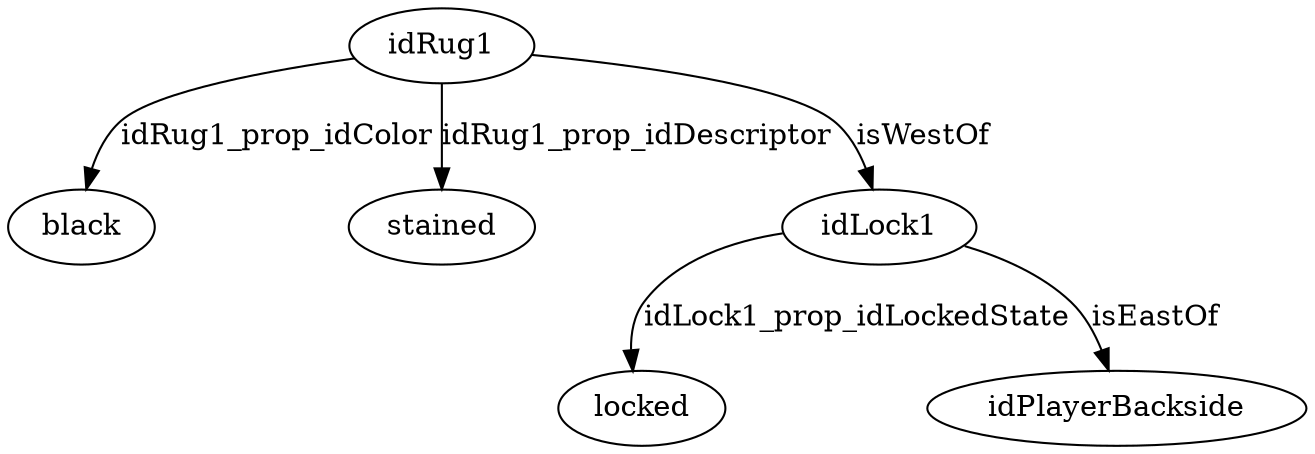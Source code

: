 strict digraph  {
idRug1 [node_type=entity_node, root=root];
black;
stained;
idLock1;
locked;
idPlayerBackside;
idRug1 -> black  [edge_type=property, label=idRug1_prop_idColor];
idRug1 -> stained  [edge_type=property, label=idRug1_prop_idDescriptor];
idRug1 -> idLock1  [edge_type=relationship, label=isWestOf];
idLock1 -> locked  [edge_type=property, label=idLock1_prop_idLockedState];
idLock1 -> idPlayerBackside  [edge_type=relationship, label=isEastOf];
}
